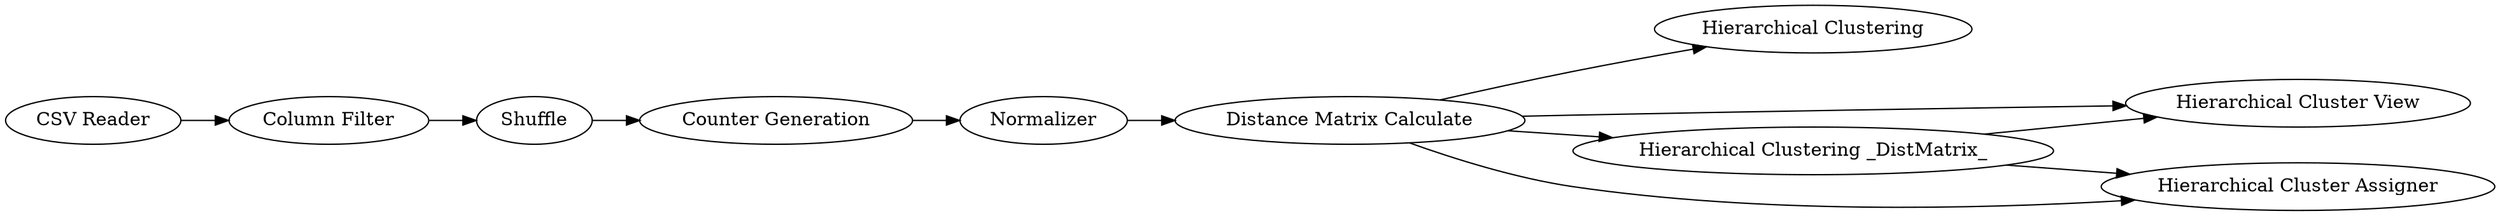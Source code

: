 digraph {
	"4503488390168919305_16" [label="Hierarchical Clustering"]
	"4503488390168919305_10" [label="Hierarchical Cluster View"]
	"4503488390168919305_6" [label="Hierarchical Clustering _DistMatrix_"]
	"4503488390168919305_2" [label=Shuffle]
	"4503488390168919305_1" [label="CSV Reader"]
	"4503488390168919305_8" [label=Normalizer]
	"4503488390168919305_14" [label="Counter Generation"]
	"4503488390168919305_15" [label="Column Filter"]
	"4503488390168919305_3" [label="Hierarchical Cluster Assigner"]
	"4503488390168919305_9" [label="Distance Matrix Calculate"]
	"4503488390168919305_6" -> "4503488390168919305_10"
	"4503488390168919305_9" -> "4503488390168919305_16"
	"4503488390168919305_2" -> "4503488390168919305_14"
	"4503488390168919305_9" -> "4503488390168919305_10"
	"4503488390168919305_9" -> "4503488390168919305_6"
	"4503488390168919305_9" -> "4503488390168919305_3"
	"4503488390168919305_14" -> "4503488390168919305_8"
	"4503488390168919305_1" -> "4503488390168919305_15"
	"4503488390168919305_15" -> "4503488390168919305_2"
	"4503488390168919305_8" -> "4503488390168919305_9"
	"4503488390168919305_6" -> "4503488390168919305_3"
	rankdir=LR
}
